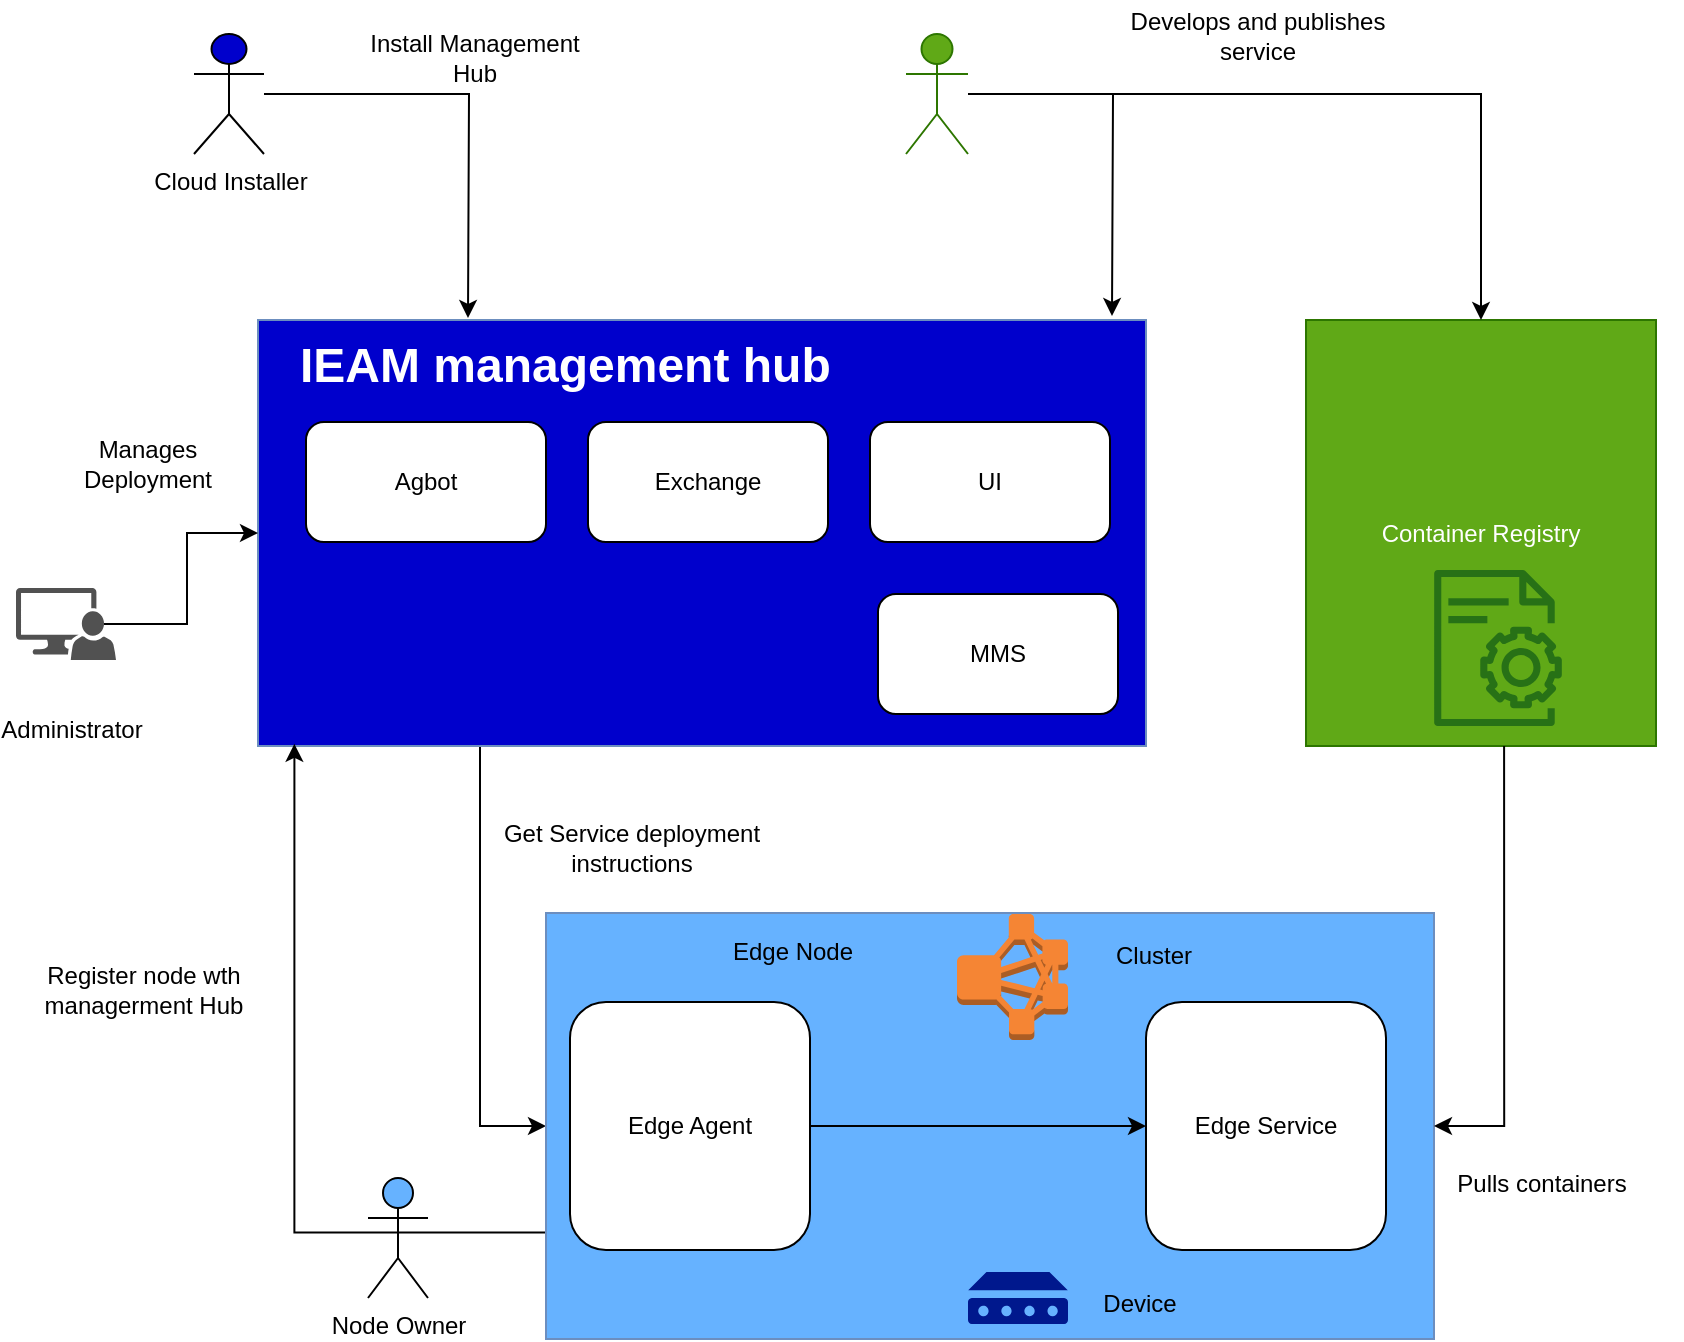 <mxfile version="13.6.2" type="device"><diagram id="J2o6mOFObHc4LmqHhvJM" name="Page-1"><mxGraphModel dx="1106" dy="790" grid="0" gridSize="10" guides="1" tooltips="1" connect="1" arrows="1" fold="1" page="1" pageScale="1" pageWidth="850" pageHeight="1100" math="0" shadow="0"><root><mxCell id="0"/><mxCell id="1" parent="0"/><mxCell id="RLLat9O34qwSMqkBc5J7-44" style="edgeStyle=orthogonalEdgeStyle;rounded=0;sketch=0;jumpStyle=sharp;orthogonalLoop=1;jettySize=auto;html=1;exitX=0.25;exitY=1;exitDx=0;exitDy=0;entryX=0;entryY=0.5;entryDx=0;entryDy=0;shadow=0;strokeColor=#000000;" parent="1" source="RLLat9O34qwSMqkBc5J7-1" target="RLLat9O34qwSMqkBc5J7-12" edge="1"><mxGeometry relative="1" as="geometry"/></mxCell><mxCell id="RLLat9O34qwSMqkBc5J7-1" value="" style="rounded=0;whiteSpace=wrap;html=1;strokeColor=#6c8ebf;fillColor=#0000CC;" parent="1" vertex="1"><mxGeometry x="137" y="222" width="444" height="213" as="geometry"/></mxCell><mxCell id="RLLat9O34qwSMqkBc5J7-2" value="Agbot" style="rounded=1;whiteSpace=wrap;html=1;" parent="1" vertex="1"><mxGeometry x="161" y="273" width="120" height="60" as="geometry"/></mxCell><mxCell id="RLLat9O34qwSMqkBc5J7-3" value="Exchange" style="whiteSpace=wrap;html=1;rounded=1;" parent="1" vertex="1"><mxGeometry x="302" y="273" width="120" height="60" as="geometry"/></mxCell><mxCell id="RLLat9O34qwSMqkBc5J7-5" value="UI" style="whiteSpace=wrap;html=1;rounded=1;" parent="1" vertex="1"><mxGeometry x="443" y="273" width="120" height="60" as="geometry"/></mxCell><mxCell id="RLLat9O34qwSMqkBc5J7-7" value="MMS" style="whiteSpace=wrap;html=1;rounded=1;" parent="1" vertex="1"><mxGeometry x="447" y="359" width="120" height="60" as="geometry"/></mxCell><mxCell id="RLLat9O34qwSMqkBc5J7-10" value="Container Registry&lt;br&gt;" style="rounded=0;whiteSpace=wrap;html=1;fillColor=#60a917;strokeColor=#2D7600;fontColor=#ffffff;" parent="1" vertex="1"><mxGeometry x="661" y="222" width="175" height="213" as="geometry"/></mxCell><mxCell id="RLLat9O34qwSMqkBc5J7-51" style="edgeStyle=orthogonalEdgeStyle;rounded=0;sketch=0;jumpStyle=sharp;orthogonalLoop=1;jettySize=auto;html=1;exitX=0;exitY=0.75;exitDx=0;exitDy=0;entryX=0.041;entryY=0.995;entryDx=0;entryDy=0;entryPerimeter=0;shadow=0;strokeColor=#000000;" parent="1" source="RLLat9O34qwSMqkBc5J7-12" target="RLLat9O34qwSMqkBc5J7-1" edge="1"><mxGeometry relative="1" as="geometry"/></mxCell><mxCell id="RLLat9O34qwSMqkBc5J7-12" value="" style="rounded=0;whiteSpace=wrap;html=1;strokeColor=#6c8ebf;fillColor=#66B2FF;" parent="1" vertex="1"><mxGeometry x="281" y="518.5" width="444" height="213" as="geometry"/></mxCell><mxCell id="RLLat9O34qwSMqkBc5J7-20" value="" style="edgeStyle=orthogonalEdgeStyle;rounded=0;orthogonalLoop=1;jettySize=auto;html=1;" parent="1" source="RLLat9O34qwSMqkBc5J7-18" target="RLLat9O34qwSMqkBc5J7-19" edge="1"><mxGeometry relative="1" as="geometry"/></mxCell><mxCell id="RLLat9O34qwSMqkBc5J7-18" value="Edge Agent" style="rounded=1;whiteSpace=wrap;html=1;" parent="1" vertex="1"><mxGeometry x="293" y="563" width="120" height="124" as="geometry"/></mxCell><mxCell id="RLLat9O34qwSMqkBc5J7-19" value="Edge Service&lt;br&gt;" style="rounded=1;whiteSpace=wrap;html=1;" parent="1" vertex="1"><mxGeometry x="581" y="563" width="120" height="124" as="geometry"/></mxCell><mxCell id="RLLat9O34qwSMqkBc5J7-37" style="edgeStyle=orthogonalEdgeStyle;rounded=0;orthogonalLoop=1;jettySize=auto;html=1;" parent="1" source="RLLat9O34qwSMqkBc5J7-21" edge="1"><mxGeometry relative="1" as="geometry"><mxPoint x="242" y="221" as="targetPoint"/></mxGeometry></mxCell><mxCell id="RLLat9O34qwSMqkBc5J7-21" value="Cloud Installer" style="shape=umlActor;verticalLabelPosition=bottom;verticalAlign=top;html=1;outlineConnect=0;fillColor=#0000CC;" parent="1" vertex="1"><mxGeometry x="105" y="79" width="35" height="60" as="geometry"/></mxCell><mxCell id="RLLat9O34qwSMqkBc5J7-38" style="edgeStyle=orthogonalEdgeStyle;rounded=0;orthogonalLoop=1;jettySize=auto;html=1;" parent="1" source="RLLat9O34qwSMqkBc5J7-22" target="RLLat9O34qwSMqkBc5J7-10" edge="1"><mxGeometry relative="1" as="geometry"/></mxCell><mxCell id="RLLat9O34qwSMqkBc5J7-39" style="edgeStyle=orthogonalEdgeStyle;rounded=0;orthogonalLoop=1;jettySize=auto;html=1;" parent="1" source="RLLat9O34qwSMqkBc5J7-22" edge="1"><mxGeometry relative="1" as="geometry"><mxPoint x="564" y="220" as="targetPoint"/></mxGeometry></mxCell><mxCell id="RLLat9O34qwSMqkBc5J7-22" value="Software Developer" style="shape=umlActor;verticalLabelPosition=bottom;verticalAlign=top;html=1;outlineConnect=0;fillColor=#60a917;strokeColor=#2D7600;fontColor=#ffffff;" parent="1" vertex="1"><mxGeometry x="461" y="79" width="31" height="60" as="geometry"/></mxCell><mxCell id="RLLat9O34qwSMqkBc5J7-27" value="Edge Node" style="text;html=1;strokeColor=none;fillColor=none;align=center;verticalAlign=middle;whiteSpace=wrap;rounded=0;" parent="1" vertex="1"><mxGeometry x="365" y="528" width="79" height="20" as="geometry"/></mxCell><mxCell id="RLLat9O34qwSMqkBc5J7-28" value="" style="outlineConnect=0;dashed=0;verticalLabelPosition=bottom;verticalAlign=top;align=center;html=1;shape=mxgraph.aws3.emr_cluster;fillColor=#F58534;gradientColor=none;" parent="1" vertex="1"><mxGeometry x="486.5" y="519" width="55.5" height="63" as="geometry"/></mxCell><mxCell id="RLLat9O34qwSMqkBc5J7-48" style="edgeStyle=orthogonalEdgeStyle;rounded=0;sketch=0;jumpStyle=sharp;orthogonalLoop=1;jettySize=auto;html=1;shadow=0;strokeColor=#000000;entryX=1;entryY=0.5;entryDx=0;entryDy=0;exitX=0.566;exitY=1;exitDx=0;exitDy=0;exitPerimeter=0;" parent="1" source="RLLat9O34qwSMqkBc5J7-10" target="RLLat9O34qwSMqkBc5J7-12" edge="1"><mxGeometry relative="1" as="geometry"><mxPoint x="757" y="449" as="targetPoint"/></mxGeometry></mxCell><mxCell id="RLLat9O34qwSMqkBc5J7-29" value="" style="outlineConnect=0;fontColor=#232F3E;gradientColor=none;fillColor=#277116;strokeColor=none;dashed=0;verticalLabelPosition=bottom;verticalAlign=top;align=center;html=1;fontSize=12;fontStyle=0;aspect=fixed;pointerEvents=1;shape=mxgraph.aws4.iot_device_jobs_resource;" parent="1" vertex="1"><mxGeometry x="725" y="347" width="64" height="78" as="geometry"/></mxCell><mxCell id="RLLat9O34qwSMqkBc5J7-30" value="" style="aspect=fixed;pointerEvents=1;shadow=0;dashed=0;html=1;strokeColor=none;labelPosition=center;verticalLabelPosition=bottom;verticalAlign=top;align=center;fillColor=#00188D;shape=mxgraph.mscae.enterprise.device" parent="1" vertex="1"><mxGeometry x="492" y="698" width="50" height="26" as="geometry"/></mxCell><mxCell id="RLLat9O34qwSMqkBc5J7-31" value="Manages Deployment" style="text;html=1;strokeColor=none;fillColor=none;align=center;verticalAlign=middle;whiteSpace=wrap;rounded=0;" parent="1" vertex="1"><mxGeometry x="62" y="284" width="40" height="20" as="geometry"/></mxCell><mxCell id="RLLat9O34qwSMqkBc5J7-33" value="Device&lt;br&gt;" style="text;html=1;strokeColor=none;fillColor=none;align=center;verticalAlign=middle;whiteSpace=wrap;rounded=0;" parent="1" vertex="1"><mxGeometry x="558" y="704" width="40" height="20" as="geometry"/></mxCell><mxCell id="RLLat9O34qwSMqkBc5J7-34" value="Cluster" style="text;html=1;strokeColor=none;fillColor=none;align=center;verticalAlign=middle;whiteSpace=wrap;rounded=0;" parent="1" vertex="1"><mxGeometry x="565" y="530" width="40" height="20" as="geometry"/></mxCell><mxCell id="RLLat9O34qwSMqkBc5J7-36" style="edgeStyle=orthogonalEdgeStyle;rounded=0;orthogonalLoop=1;jettySize=auto;html=1;exitX=0.88;exitY=0.5;exitDx=0;exitDy=0;exitPerimeter=0;" parent="1" source="RLLat9O34qwSMqkBc5J7-35" target="RLLat9O34qwSMqkBc5J7-1" edge="1"><mxGeometry relative="1" as="geometry"/></mxCell><mxCell id="RLLat9O34qwSMqkBc5J7-35" value="" style="pointerEvents=1;shadow=0;dashed=0;html=1;strokeColor=none;labelPosition=center;verticalLabelPosition=bottom;verticalAlign=top;align=center;fillColor=#515151;shape=mxgraph.mscae.system_center.admin_console" parent="1" vertex="1"><mxGeometry x="16" y="356" width="50" height="36" as="geometry"/></mxCell><mxCell id="RLLat9O34qwSMqkBc5J7-40" value="Administrator" style="text;html=1;strokeColor=none;fillColor=none;align=center;verticalAlign=middle;whiteSpace=wrap;rounded=0;" parent="1" vertex="1"><mxGeometry x="24" y="417" width="40" height="20" as="geometry"/></mxCell><mxCell id="RLLat9O34qwSMqkBc5J7-41" value="Install Management Hub&lt;br&gt;" style="text;html=1;strokeColor=none;fillColor=none;align=center;verticalAlign=middle;whiteSpace=wrap;rounded=0;" parent="1" vertex="1"><mxGeometry x="192" y="74" width="107" height="33" as="geometry"/></mxCell><mxCell id="RLLat9O34qwSMqkBc5J7-42" value="Develops and publishes service&lt;br&gt;" style="text;html=1;strokeColor=none;fillColor=none;align=center;verticalAlign=middle;whiteSpace=wrap;rounded=0;" parent="1" vertex="1"><mxGeometry x="570" y="62" width="134" height="36" as="geometry"/></mxCell><mxCell id="RLLat9O34qwSMqkBc5J7-45" value="Get Service deployment instructions&lt;br&gt;" style="text;html=1;strokeColor=none;fillColor=none;align=center;verticalAlign=middle;whiteSpace=wrap;rounded=0;" parent="1" vertex="1"><mxGeometry x="237" y="471" width="174" height="29" as="geometry"/></mxCell><mxCell id="RLLat9O34qwSMqkBc5J7-49" value="Pulls containers" style="text;html=1;strokeColor=none;fillColor=none;align=center;verticalAlign=middle;whiteSpace=wrap;rounded=0;" parent="1" vertex="1"><mxGeometry x="709" y="633" width="140" height="42" as="geometry"/></mxCell><mxCell id="RLLat9O34qwSMqkBc5J7-52" value="Register node wth managerment Hub" style="text;html=1;strokeColor=none;fillColor=none;align=center;verticalAlign=middle;whiteSpace=wrap;rounded=0;" parent="1" vertex="1"><mxGeometry x="13" y="528" width="134" height="57" as="geometry"/></mxCell><mxCell id="RLLat9O34qwSMqkBc5J7-53" value="Node Owner" style="shape=umlActor;verticalLabelPosition=bottom;verticalAlign=top;html=1;outlineConnect=0;fillColor=#66B2FF;" parent="1" vertex="1"><mxGeometry x="192" y="651" width="30" height="60" as="geometry"/></mxCell><mxCell id="RLLat9O34qwSMqkBc5J7-56" value="&lt;h1&gt;&lt;font color=&quot;#ffffff&quot;&gt;IEAM management hub&lt;/font&gt;&lt;/h1&gt;" style="text;html=1;strokeColor=none;fillColor=none;spacing=5;spacingTop=-20;whiteSpace=wrap;overflow=hidden;rounded=0;" parent="1" vertex="1"><mxGeometry x="153" y="225" width="296" height="43" as="geometry"/></mxCell></root></mxGraphModel></diagram></mxfile>